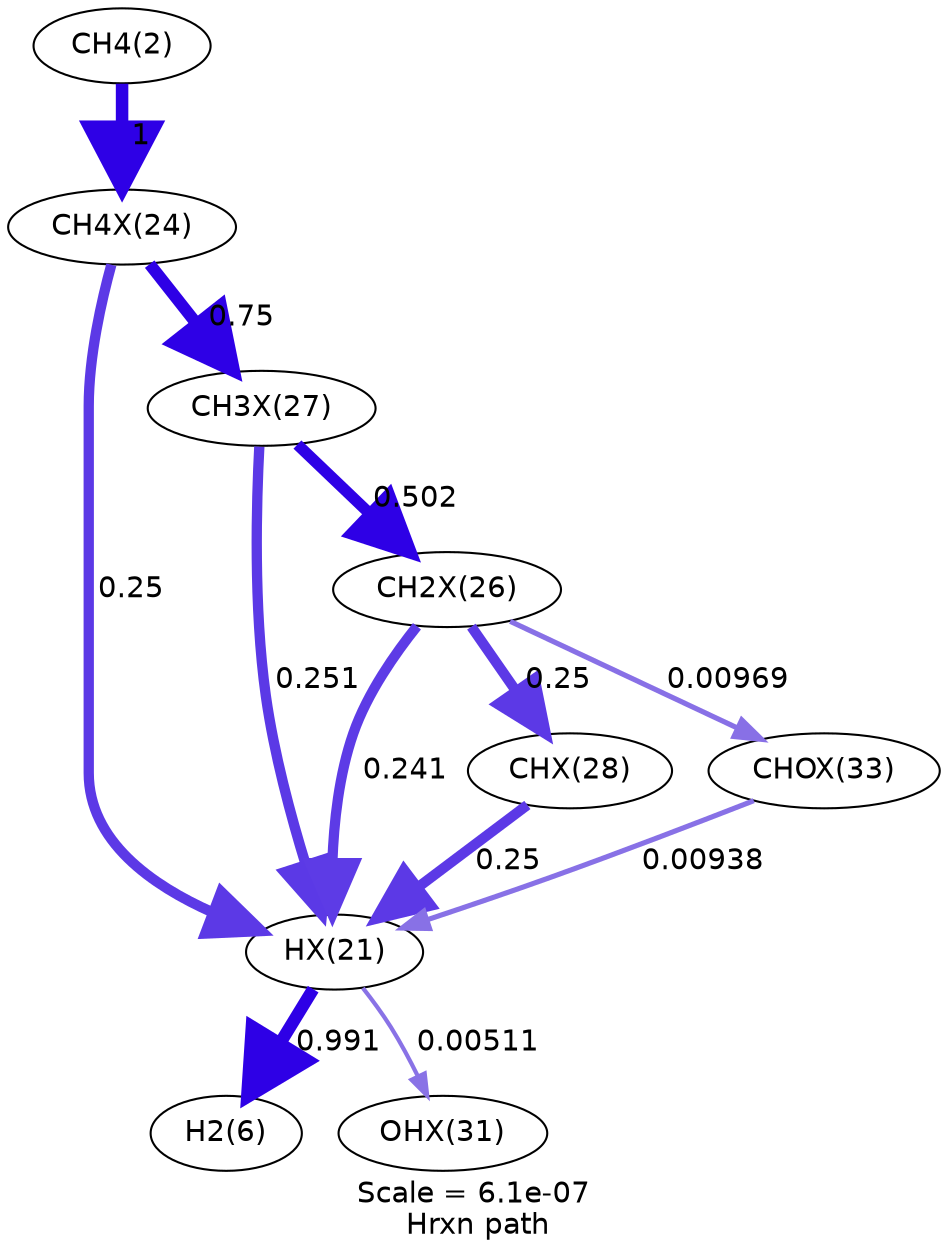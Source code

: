 digraph reaction_paths {
center=1;
s1 -> s27[fontname="Helvetica", penwidth=5.99, arrowsize=3, color="0.7, 1.49, 0.9"
, label=" 0.991"];
s7 -> s1[fontname="Helvetica", penwidth=4.96, arrowsize=2.48, color="0.7, 0.751, 0.9"
, label=" 0.251"];
s6 -> s1[fontname="Helvetica", penwidth=4.92, arrowsize=2.46, color="0.7, 0.741, 0.9"
, label=" 0.241"];
s8 -> s1[fontname="Helvetica", penwidth=4.95, arrowsize=2.48, color="0.7, 0.75, 0.9"
, label=" 0.25"];
s1 -> s11[fontname="Helvetica", penwidth=2.02, arrowsize=1.01, color="0.7, 0.505, 0.9"
, label=" 0.00511"];
s13 -> s1[fontname="Helvetica", penwidth=2.47, arrowsize=1.24, color="0.7, 0.509, 0.9"
, label=" 0.00938"];
s4 -> s1[fontname="Helvetica", penwidth=4.95, arrowsize=2.48, color="0.7, 0.75, 0.9"
, label=" 0.25"];
s23 -> s4[fontname="Helvetica", penwidth=6, arrowsize=3, color="0.7, 1.5, 0.9"
, label=" 1"];
s7 -> s6[fontname="Helvetica", penwidth=5.48, arrowsize=2.74, color="0.7, 1, 0.9"
, label=" 0.502"];
s4 -> s7[fontname="Helvetica", penwidth=5.78, arrowsize=2.89, color="0.7, 1.25, 0.9"
, label=" 0.75"];
s6 -> s8[fontname="Helvetica", penwidth=4.95, arrowsize=2.48, color="0.7, 0.75, 0.9"
, label=" 0.25"];
s6 -> s13[fontname="Helvetica", penwidth=2.5, arrowsize=1.25, color="0.7, 0.51, 0.9"
, label=" 0.00969"];
s1 [ fontname="Helvetica", label="HX(21)"];
s4 [ fontname="Helvetica", label="CH4X(24)"];
s6 [ fontname="Helvetica", label="CH2X(26)"];
s7 [ fontname="Helvetica", label="CH3X(27)"];
s8 [ fontname="Helvetica", label="CHX(28)"];
s11 [ fontname="Helvetica", label="OHX(31)"];
s13 [ fontname="Helvetica", label="CHOX(33)"];
s23 [ fontname="Helvetica", label="CH4(2)"];
s27 [ fontname="Helvetica", label="H2(6)"];
 label = "Scale = 6.1e-07\l Hrxn path";
 fontname = "Helvetica";
}

